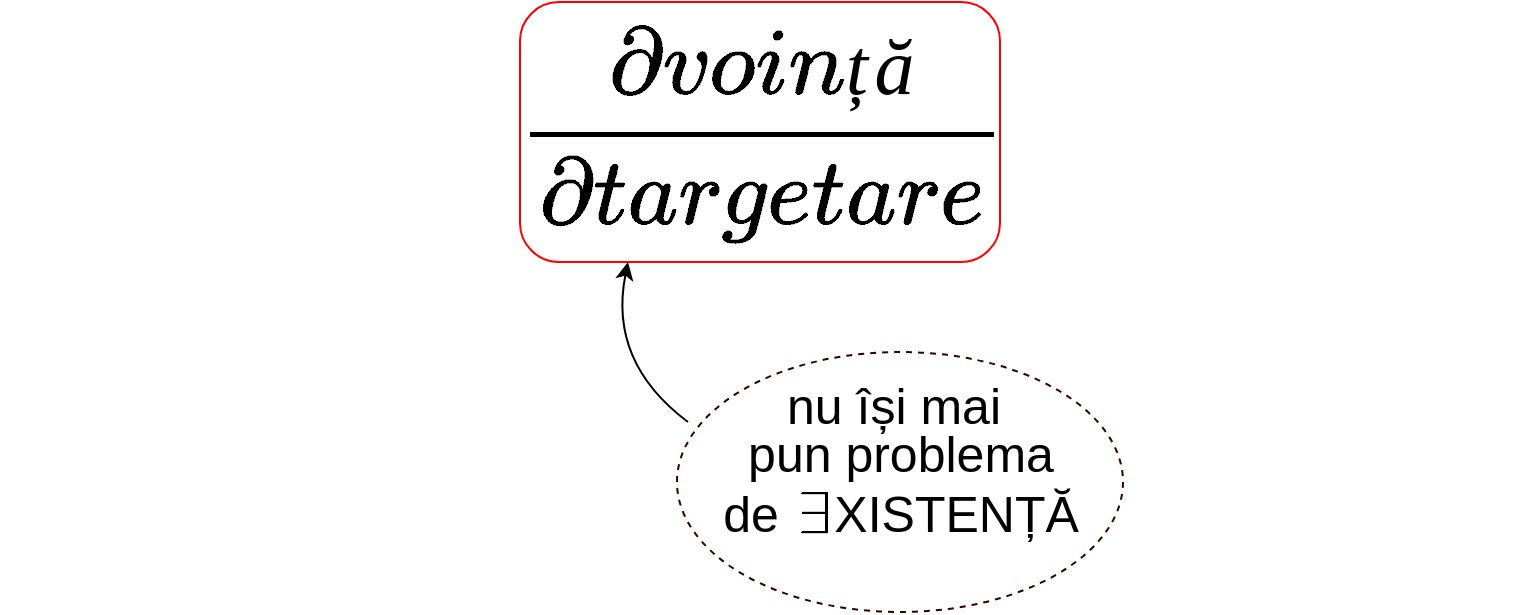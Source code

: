 <mxfile version="17.5.0" type="github">
  <diagram id="yP8jTpwPNEDYZC2t_n5d" name="Page-1">
    <mxGraphModel dx="1489" dy="739" grid="1" gridSize="10" guides="1" tooltips="1" connect="1" arrows="1" fold="1" page="1" pageScale="1" pageWidth="850" pageHeight="1100" math="1" shadow="0">
      <root>
        <mxCell id="0" />
        <mxCell id="1" parent="0" />
        <mxCell id="reQnZ2_Xy1i72cDUKDa6-1" value="&lt;font style=&quot;font-size: 40px&quot;&gt;$$\frac{\partial voință}{\partial targetare}$$&lt;/font&gt;" style="text;html=1;align=center;verticalAlign=middle;resizable=0;points=[];autosize=1;strokeColor=none;fillColor=none;" parent="1" vertex="1">
          <mxGeometry x="-90" y="190" width="760" height="30" as="geometry" />
        </mxCell>
        <mxCell id="reQnZ2_Xy1i72cDUKDa6-2" value="" style="rounded=1;whiteSpace=wrap;html=1;fontSize=40;gradientColor=none;fillColor=none;strokeColor=#FF0000;" parent="1" vertex="1">
          <mxGeometry x="170" y="140" width="240" height="130" as="geometry" />
        </mxCell>
        <mxCell id="reQnZ2_Xy1i72cDUKDa6-3" value="&lt;span style=&quot;font-size: 25px&quot;&gt;nu își mai&amp;nbsp;&lt;br&gt;&lt;br&gt;&lt;/span&gt;" style="text;html=1;align=center;verticalAlign=middle;resizable=0;points=[];autosize=1;strokeColor=none;fillColor=none;fontSize=40;" parent="1" vertex="1">
          <mxGeometry x="295" y="305" width="130" height="110" as="geometry" />
        </mxCell>
        <mxCell id="reQnZ2_Xy1i72cDUKDa6-4" value="pun problema&lt;br&gt;de&amp;nbsp; &amp;nbsp; XISTENȚĂ" style="text;html=1;align=center;verticalAlign=middle;resizable=0;points=[];autosize=1;strokeColor=none;fillColor=none;fontSize=25;" parent="1" vertex="1">
          <mxGeometry x="265" y="345" width="190" height="70" as="geometry" />
        </mxCell>
        <mxCell id="reQnZ2_Xy1i72cDUKDa6-5" value="$$\exists$$" style="text;html=1;align=center;verticalAlign=middle;resizable=0;points=[];autosize=1;strokeColor=none;fillColor=none;fontSize=25;" parent="1" vertex="1">
          <mxGeometry x="247" y="376" width="140" height="40" as="geometry" />
        </mxCell>
        <mxCell id="reQnZ2_Xy1i72cDUKDa6-7" value="" style="ellipse;whiteSpace=wrap;html=1;dashed=1;fontSize=25;strokeColor=#330000;fillColor=none;gradientColor=none;" parent="1" vertex="1">
          <mxGeometry x="248.5" y="315" width="223" height="130" as="geometry" />
        </mxCell>
        <mxCell id="reQnZ2_Xy1i72cDUKDa6-8" value="" style="endArrow=classic;html=1;fontSize=25;curved=1;" parent="1" edge="1">
          <mxGeometry width="50" height="50" relative="1" as="geometry">
            <mxPoint x="254" y="350" as="sourcePoint" />
            <mxPoint x="224" y="270" as="targetPoint" />
            <Array as="points">
              <mxPoint x="214" y="320" />
            </Array>
          </mxGeometry>
        </mxCell>
      </root>
    </mxGraphModel>
  </diagram>
</mxfile>

